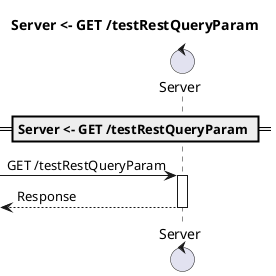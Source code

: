 ''''''''''''''''''''''''''''''''''''''''''
''                                      ''
''  AUTOGENERATED CODE -- DO NOT EDIT!  ''
''                                      ''
''''''''''''''''''''''''''''''''''''''''''

@startuml
control "Server" as _0
skinparam maxMessageSize 250
title Server <- GET /testRestQueryParam
== Server <- GET /testRestQueryParam ==
[->_0 : GET /testRestQueryParam
activate _0
[<--_0 : Response
deactivate _0
@enduml
